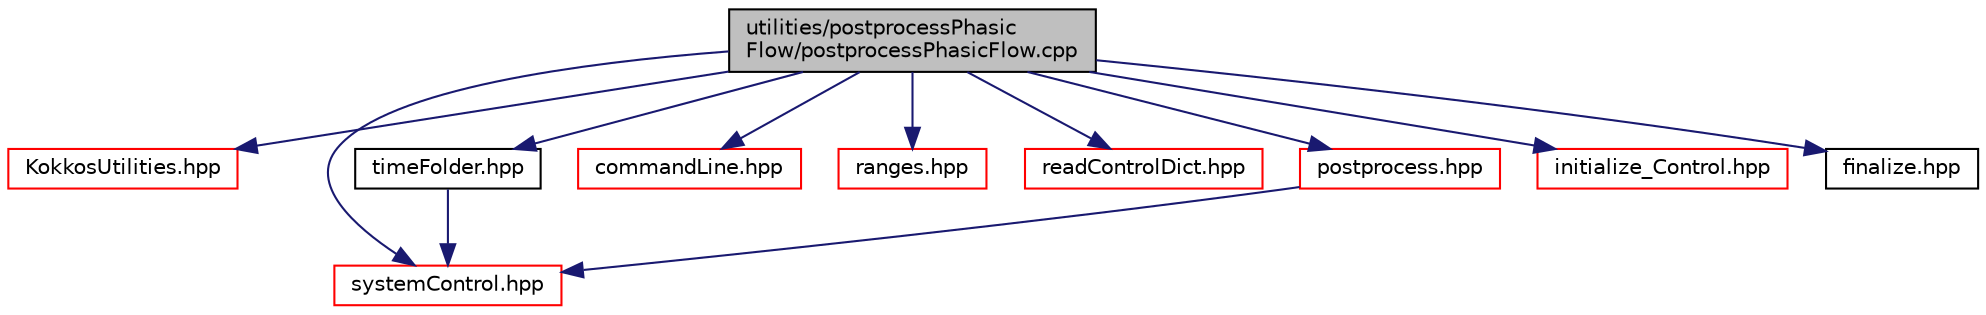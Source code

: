 digraph "utilities/postprocessPhasicFlow/postprocessPhasicFlow.cpp"
{
 // LATEX_PDF_SIZE
  edge [fontname="Helvetica",fontsize="10",labelfontname="Helvetica",labelfontsize="10"];
  node [fontname="Helvetica",fontsize="10",shape=record];
  Node1 [label="utilities/postprocessPhasic\lFlow/postprocessPhasicFlow.cpp",height=0.2,width=0.4,color="black", fillcolor="grey75", style="filled", fontcolor="black",tooltip=" "];
  Node1 -> Node2 [color="midnightblue",fontsize="10",style="solid",fontname="Helvetica"];
  Node2 [label="KokkosUtilities.hpp",height=0.2,width=0.4,color="red", fillcolor="white", style="filled",URL="$KokkosUtilities_8hpp.html",tooltip=" "];
  Node1 -> Node53 [color="midnightblue",fontsize="10",style="solid",fontname="Helvetica"];
  Node53 [label="systemControl.hpp",height=0.2,width=0.4,color="red", fillcolor="white", style="filled",URL="$systemControl_8hpp.html",tooltip=" "];
  Node1 -> Node104 [color="midnightblue",fontsize="10",style="solid",fontname="Helvetica"];
  Node104 [label="timeFolder.hpp",height=0.2,width=0.4,color="black", fillcolor="white", style="filled",URL="$timeFolder_8hpp.html",tooltip=" "];
  Node104 -> Node53 [color="midnightblue",fontsize="10",style="solid",fontname="Helvetica"];
  Node1 -> Node105 [color="midnightblue",fontsize="10",style="solid",fontname="Helvetica"];
  Node105 [label="commandLine.hpp",height=0.2,width=0.4,color="red", fillcolor="white", style="filled",URL="$commandLine_8hpp.html",tooltip=" "];
  Node1 -> Node89 [color="midnightblue",fontsize="10",style="solid",fontname="Helvetica"];
  Node89 [label="ranges.hpp",height=0.2,width=0.4,color="red", fillcolor="white", style="filled",URL="$ranges_8hpp.html",tooltip=" "];
  Node1 -> Node108 [color="midnightblue",fontsize="10",style="solid",fontname="Helvetica"];
  Node108 [label="readControlDict.hpp",height=0.2,width=0.4,color="red", fillcolor="white", style="filled",URL="$readControlDict_8hpp.html",tooltip=" "];
  Node1 -> Node109 [color="midnightblue",fontsize="10",style="solid",fontname="Helvetica"];
  Node109 [label="postprocess.hpp",height=0.2,width=0.4,color="red", fillcolor="white", style="filled",URL="$postprocess_8hpp.html",tooltip=" "];
  Node109 -> Node53 [color="midnightblue",fontsize="10",style="solid",fontname="Helvetica"];
  Node1 -> Node180 [color="midnightblue",fontsize="10",style="solid",fontname="Helvetica"];
  Node180 [label="initialize_Control.hpp",height=0.2,width=0.4,color="red", fillcolor="white", style="filled",URL="$initialize__Control_8hpp.html",tooltip=" "];
  Node1 -> Node182 [color="midnightblue",fontsize="10",style="solid",fontname="Helvetica"];
  Node182 [label="finalize.hpp",height=0.2,width=0.4,color="black", fillcolor="white", style="filled",URL="$finalize_8hpp.html",tooltip=" "];
}
